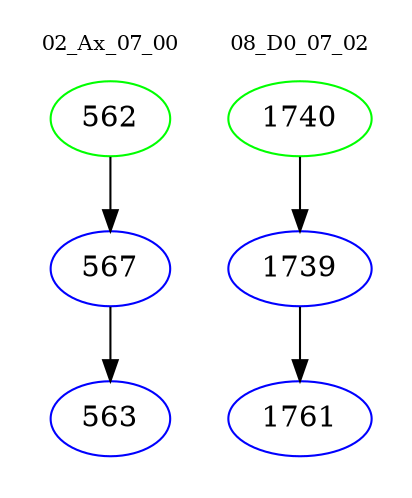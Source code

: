 digraph{
subgraph cluster_0 {
color = white
label = "02_Ax_07_00";
fontsize=10;
T0_562 [label="562", color="green"]
T0_562 -> T0_567 [color="black"]
T0_567 [label="567", color="blue"]
T0_567 -> T0_563 [color="black"]
T0_563 [label="563", color="blue"]
}
subgraph cluster_1 {
color = white
label = "08_D0_07_02";
fontsize=10;
T1_1740 [label="1740", color="green"]
T1_1740 -> T1_1739 [color="black"]
T1_1739 [label="1739", color="blue"]
T1_1739 -> T1_1761 [color="black"]
T1_1761 [label="1761", color="blue"]
}
}
